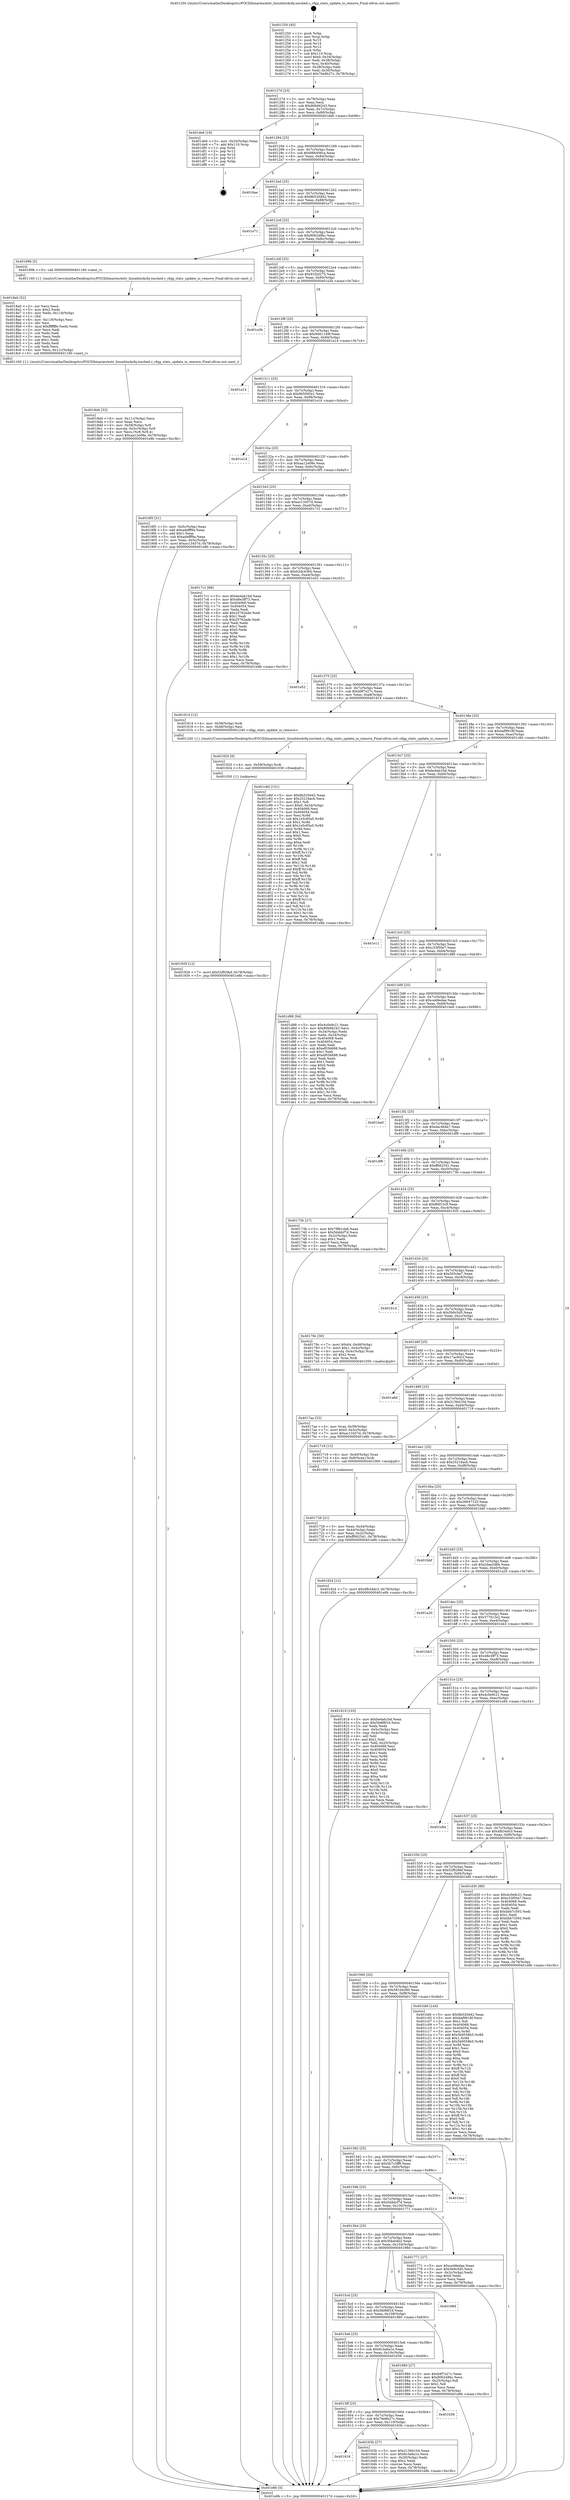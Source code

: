 digraph "0x401250" {
  label = "0x401250 (/mnt/c/Users/mathe/Desktop/tcc/POCII/binaries/extr_linuxblockcfq-iosched.c_cfqg_stats_update_io_remove_Final-ollvm.out::main(0))"
  labelloc = "t"
  node[shape=record]

  Entry [label="",width=0.3,height=0.3,shape=circle,fillcolor=black,style=filled]
  "0x40127d" [label="{
     0x40127d [23]\l
     | [instrs]\l
     &nbsp;&nbsp;0x40127d \<+3\>: mov -0x78(%rbp),%eax\l
     &nbsp;&nbsp;0x401280 \<+2\>: mov %eax,%ecx\l
     &nbsp;&nbsp;0x401282 \<+6\>: sub $0x80b66243,%ecx\l
     &nbsp;&nbsp;0x401288 \<+3\>: mov %eax,-0x7c(%rbp)\l
     &nbsp;&nbsp;0x40128b \<+3\>: mov %ecx,-0x80(%rbp)\l
     &nbsp;&nbsp;0x40128e \<+6\>: je 0000000000401de6 \<main+0xb96\>\l
  }"]
  "0x401de6" [label="{
     0x401de6 [19]\l
     | [instrs]\l
     &nbsp;&nbsp;0x401de6 \<+3\>: mov -0x24(%rbp),%eax\l
     &nbsp;&nbsp;0x401de9 \<+7\>: add $0x110,%rsp\l
     &nbsp;&nbsp;0x401df0 \<+1\>: pop %rbx\l
     &nbsp;&nbsp;0x401df1 \<+2\>: pop %r12\l
     &nbsp;&nbsp;0x401df3 \<+2\>: pop %r14\l
     &nbsp;&nbsp;0x401df5 \<+2\>: pop %r15\l
     &nbsp;&nbsp;0x401df7 \<+1\>: pop %rbp\l
     &nbsp;&nbsp;0x401df8 \<+1\>: ret\l
  }"]
  "0x401294" [label="{
     0x401294 [25]\l
     | [instrs]\l
     &nbsp;&nbsp;0x401294 \<+5\>: jmp 0000000000401299 \<main+0x49\>\l
     &nbsp;&nbsp;0x401299 \<+3\>: mov -0x7c(%rbp),%eax\l
     &nbsp;&nbsp;0x40129c \<+5\>: sub $0x886406ca,%eax\l
     &nbsp;&nbsp;0x4012a1 \<+6\>: mov %eax,-0x84(%rbp)\l
     &nbsp;&nbsp;0x4012a7 \<+6\>: je 00000000004016ae \<main+0x45e\>\l
  }"]
  Exit [label="",width=0.3,height=0.3,shape=circle,fillcolor=black,style=filled,peripheries=2]
  "0x4016ae" [label="{
     0x4016ae\l
  }", style=dashed]
  "0x4012ad" [label="{
     0x4012ad [25]\l
     | [instrs]\l
     &nbsp;&nbsp;0x4012ad \<+5\>: jmp 00000000004012b2 \<main+0x62\>\l
     &nbsp;&nbsp;0x4012b2 \<+3\>: mov -0x7c(%rbp),%eax\l
     &nbsp;&nbsp;0x4012b5 \<+5\>: sub $0x8b520d42,%eax\l
     &nbsp;&nbsp;0x4012ba \<+6\>: mov %eax,-0x88(%rbp)\l
     &nbsp;&nbsp;0x4012c0 \<+6\>: je 0000000000401e71 \<main+0xc21\>\l
  }"]
  "0x401929" [label="{
     0x401929 [12]\l
     | [instrs]\l
     &nbsp;&nbsp;0x401929 \<+7\>: movl $0x52f828ef,-0x78(%rbp)\l
     &nbsp;&nbsp;0x401930 \<+5\>: jmp 0000000000401e8b \<main+0xc3b\>\l
  }"]
  "0x401e71" [label="{
     0x401e71\l
  }", style=dashed]
  "0x4012c6" [label="{
     0x4012c6 [25]\l
     | [instrs]\l
     &nbsp;&nbsp;0x4012c6 \<+5\>: jmp 00000000004012cb \<main+0x7b\>\l
     &nbsp;&nbsp;0x4012cb \<+3\>: mov -0x7c(%rbp),%eax\l
     &nbsp;&nbsp;0x4012ce \<+5\>: sub $0x906248bc,%eax\l
     &nbsp;&nbsp;0x4012d3 \<+6\>: mov %eax,-0x8c(%rbp)\l
     &nbsp;&nbsp;0x4012d9 \<+6\>: je 000000000040189b \<main+0x64b\>\l
  }"]
  "0x401920" [label="{
     0x401920 [9]\l
     | [instrs]\l
     &nbsp;&nbsp;0x401920 \<+4\>: mov -0x58(%rbp),%rdi\l
     &nbsp;&nbsp;0x401924 \<+5\>: call 0000000000401030 \<free@plt\>\l
     | [calls]\l
     &nbsp;&nbsp;0x401030 \{1\} (unknown)\l
  }"]
  "0x40189b" [label="{
     0x40189b [5]\l
     | [instrs]\l
     &nbsp;&nbsp;0x40189b \<+5\>: call 0000000000401160 \<next_i\>\l
     | [calls]\l
     &nbsp;&nbsp;0x401160 \{1\} (/mnt/c/Users/mathe/Desktop/tcc/POCII/binaries/extr_linuxblockcfq-iosched.c_cfqg_stats_update_io_remove_Final-ollvm.out::next_i)\l
  }"]
  "0x4012df" [label="{
     0x4012df [25]\l
     | [instrs]\l
     &nbsp;&nbsp;0x4012df \<+5\>: jmp 00000000004012e4 \<main+0x94\>\l
     &nbsp;&nbsp;0x4012e4 \<+3\>: mov -0x7c(%rbp),%eax\l
     &nbsp;&nbsp;0x4012e7 \<+5\>: sub $0x91f2d275,%eax\l
     &nbsp;&nbsp;0x4012ec \<+6\>: mov %eax,-0x90(%rbp)\l
     &nbsp;&nbsp;0x4012f2 \<+6\>: je 0000000000401a3b \<main+0x7eb\>\l
  }"]
  "0x4018d4" [label="{
     0x4018d4 [33]\l
     | [instrs]\l
     &nbsp;&nbsp;0x4018d4 \<+6\>: mov -0x11c(%rbp),%ecx\l
     &nbsp;&nbsp;0x4018da \<+3\>: imul %eax,%ecx\l
     &nbsp;&nbsp;0x4018dd \<+4\>: mov -0x58(%rbp),%r8\l
     &nbsp;&nbsp;0x4018e1 \<+4\>: movslq -0x5c(%rbp),%r9\l
     &nbsp;&nbsp;0x4018e5 \<+4\>: mov %ecx,(%r8,%r9,4)\l
     &nbsp;&nbsp;0x4018e9 \<+7\>: movl $0xaa12e08e,-0x78(%rbp)\l
     &nbsp;&nbsp;0x4018f0 \<+5\>: jmp 0000000000401e8b \<main+0xc3b\>\l
  }"]
  "0x401a3b" [label="{
     0x401a3b\l
  }", style=dashed]
  "0x4012f8" [label="{
     0x4012f8 [25]\l
     | [instrs]\l
     &nbsp;&nbsp;0x4012f8 \<+5\>: jmp 00000000004012fd \<main+0xad\>\l
     &nbsp;&nbsp;0x4012fd \<+3\>: mov -0x7c(%rbp),%eax\l
     &nbsp;&nbsp;0x401300 \<+5\>: sub $0x9461149f,%eax\l
     &nbsp;&nbsp;0x401305 \<+6\>: mov %eax,-0x94(%rbp)\l
     &nbsp;&nbsp;0x40130b \<+6\>: je 0000000000401a14 \<main+0x7c4\>\l
  }"]
  "0x4018a0" [label="{
     0x4018a0 [52]\l
     | [instrs]\l
     &nbsp;&nbsp;0x4018a0 \<+2\>: xor %ecx,%ecx\l
     &nbsp;&nbsp;0x4018a2 \<+5\>: mov $0x2,%edx\l
     &nbsp;&nbsp;0x4018a7 \<+6\>: mov %edx,-0x118(%rbp)\l
     &nbsp;&nbsp;0x4018ad \<+1\>: cltd\l
     &nbsp;&nbsp;0x4018ae \<+6\>: mov -0x118(%rbp),%esi\l
     &nbsp;&nbsp;0x4018b4 \<+2\>: idiv %esi\l
     &nbsp;&nbsp;0x4018b6 \<+6\>: imul $0xfffffffe,%edx,%edx\l
     &nbsp;&nbsp;0x4018bc \<+2\>: mov %ecx,%edi\l
     &nbsp;&nbsp;0x4018be \<+2\>: sub %edx,%edi\l
     &nbsp;&nbsp;0x4018c0 \<+2\>: mov %ecx,%edx\l
     &nbsp;&nbsp;0x4018c2 \<+3\>: sub $0x1,%edx\l
     &nbsp;&nbsp;0x4018c5 \<+2\>: add %edx,%edi\l
     &nbsp;&nbsp;0x4018c7 \<+2\>: sub %edi,%ecx\l
     &nbsp;&nbsp;0x4018c9 \<+6\>: mov %ecx,-0x11c(%rbp)\l
     &nbsp;&nbsp;0x4018cf \<+5\>: call 0000000000401160 \<next_i\>\l
     | [calls]\l
     &nbsp;&nbsp;0x401160 \{1\} (/mnt/c/Users/mathe/Desktop/tcc/POCII/binaries/extr_linuxblockcfq-iosched.c_cfqg_stats_update_io_remove_Final-ollvm.out::next_i)\l
  }"]
  "0x401a14" [label="{
     0x401a14\l
  }", style=dashed]
  "0x401311" [label="{
     0x401311 [25]\l
     | [instrs]\l
     &nbsp;&nbsp;0x401311 \<+5\>: jmp 0000000000401316 \<main+0xc6\>\l
     &nbsp;&nbsp;0x401316 \<+3\>: mov -0x7c(%rbp),%eax\l
     &nbsp;&nbsp;0x401319 \<+5\>: sub $0x9b5092e1,%eax\l
     &nbsp;&nbsp;0x40131e \<+6\>: mov %eax,-0x98(%rbp)\l
     &nbsp;&nbsp;0x401324 \<+6\>: je 0000000000401e1d \<main+0xbcd\>\l
  }"]
  "0x4017aa" [label="{
     0x4017aa [23]\l
     | [instrs]\l
     &nbsp;&nbsp;0x4017aa \<+4\>: mov %rax,-0x58(%rbp)\l
     &nbsp;&nbsp;0x4017ae \<+7\>: movl $0x0,-0x5c(%rbp)\l
     &nbsp;&nbsp;0x4017b5 \<+7\>: movl $0xac13457d,-0x78(%rbp)\l
     &nbsp;&nbsp;0x4017bc \<+5\>: jmp 0000000000401e8b \<main+0xc3b\>\l
  }"]
  "0x401e1d" [label="{
     0x401e1d\l
  }", style=dashed]
  "0x40132a" [label="{
     0x40132a [25]\l
     | [instrs]\l
     &nbsp;&nbsp;0x40132a \<+5\>: jmp 000000000040132f \<main+0xdf\>\l
     &nbsp;&nbsp;0x40132f \<+3\>: mov -0x7c(%rbp),%eax\l
     &nbsp;&nbsp;0x401332 \<+5\>: sub $0xaa12e08e,%eax\l
     &nbsp;&nbsp;0x401337 \<+6\>: mov %eax,-0x9c(%rbp)\l
     &nbsp;&nbsp;0x40133d \<+6\>: je 00000000004018f5 \<main+0x6a5\>\l
  }"]
  "0x401726" [label="{
     0x401726 [21]\l
     | [instrs]\l
     &nbsp;&nbsp;0x401726 \<+3\>: mov %eax,-0x44(%rbp)\l
     &nbsp;&nbsp;0x401729 \<+3\>: mov -0x44(%rbp),%eax\l
     &nbsp;&nbsp;0x40172c \<+3\>: mov %eax,-0x2c(%rbp)\l
     &nbsp;&nbsp;0x40172f \<+7\>: movl $0xff062541,-0x78(%rbp)\l
     &nbsp;&nbsp;0x401736 \<+5\>: jmp 0000000000401e8b \<main+0xc3b\>\l
  }"]
  "0x4018f5" [label="{
     0x4018f5 [31]\l
     | [instrs]\l
     &nbsp;&nbsp;0x4018f5 \<+3\>: mov -0x5c(%rbp),%eax\l
     &nbsp;&nbsp;0x4018f8 \<+5\>: add $0xadefff9a,%eax\l
     &nbsp;&nbsp;0x4018fd \<+3\>: add $0x1,%eax\l
     &nbsp;&nbsp;0x401900 \<+5\>: sub $0xadefff9a,%eax\l
     &nbsp;&nbsp;0x401905 \<+3\>: mov %eax,-0x5c(%rbp)\l
     &nbsp;&nbsp;0x401908 \<+7\>: movl $0xac13457d,-0x78(%rbp)\l
     &nbsp;&nbsp;0x40190f \<+5\>: jmp 0000000000401e8b \<main+0xc3b\>\l
  }"]
  "0x401343" [label="{
     0x401343 [25]\l
     | [instrs]\l
     &nbsp;&nbsp;0x401343 \<+5\>: jmp 0000000000401348 \<main+0xf8\>\l
     &nbsp;&nbsp;0x401348 \<+3\>: mov -0x7c(%rbp),%eax\l
     &nbsp;&nbsp;0x40134b \<+5\>: sub $0xac13457d,%eax\l
     &nbsp;&nbsp;0x401350 \<+6\>: mov %eax,-0xa0(%rbp)\l
     &nbsp;&nbsp;0x401356 \<+6\>: je 00000000004017c1 \<main+0x571\>\l
  }"]
  "0x401250" [label="{
     0x401250 [45]\l
     | [instrs]\l
     &nbsp;&nbsp;0x401250 \<+1\>: push %rbp\l
     &nbsp;&nbsp;0x401251 \<+3\>: mov %rsp,%rbp\l
     &nbsp;&nbsp;0x401254 \<+2\>: push %r15\l
     &nbsp;&nbsp;0x401256 \<+2\>: push %r14\l
     &nbsp;&nbsp;0x401258 \<+2\>: push %r12\l
     &nbsp;&nbsp;0x40125a \<+1\>: push %rbx\l
     &nbsp;&nbsp;0x40125b \<+7\>: sub $0x110,%rsp\l
     &nbsp;&nbsp;0x401262 \<+7\>: movl $0x0,-0x34(%rbp)\l
     &nbsp;&nbsp;0x401269 \<+3\>: mov %edi,-0x38(%rbp)\l
     &nbsp;&nbsp;0x40126c \<+4\>: mov %rsi,-0x40(%rbp)\l
     &nbsp;&nbsp;0x401270 \<+3\>: mov -0x38(%rbp),%edi\l
     &nbsp;&nbsp;0x401273 \<+3\>: mov %edi,-0x30(%rbp)\l
     &nbsp;&nbsp;0x401276 \<+7\>: movl $0x76e8b27c,-0x78(%rbp)\l
  }"]
  "0x4017c1" [label="{
     0x4017c1 [88]\l
     | [instrs]\l
     &nbsp;&nbsp;0x4017c1 \<+5\>: mov $0xbe4ab1bd,%eax\l
     &nbsp;&nbsp;0x4017c6 \<+5\>: mov $0x48e3ff73,%ecx\l
     &nbsp;&nbsp;0x4017cb \<+7\>: mov 0x404068,%edx\l
     &nbsp;&nbsp;0x4017d2 \<+7\>: mov 0x404054,%esi\l
     &nbsp;&nbsp;0x4017d9 \<+2\>: mov %edx,%edi\l
     &nbsp;&nbsp;0x4017db \<+6\>: add $0x25762ede,%edi\l
     &nbsp;&nbsp;0x4017e1 \<+3\>: sub $0x1,%edi\l
     &nbsp;&nbsp;0x4017e4 \<+6\>: sub $0x25762ede,%edi\l
     &nbsp;&nbsp;0x4017ea \<+3\>: imul %edi,%edx\l
     &nbsp;&nbsp;0x4017ed \<+3\>: and $0x1,%edx\l
     &nbsp;&nbsp;0x4017f0 \<+3\>: cmp $0x0,%edx\l
     &nbsp;&nbsp;0x4017f3 \<+4\>: sete %r8b\l
     &nbsp;&nbsp;0x4017f7 \<+3\>: cmp $0xa,%esi\l
     &nbsp;&nbsp;0x4017fa \<+4\>: setl %r9b\l
     &nbsp;&nbsp;0x4017fe \<+3\>: mov %r8b,%r10b\l
     &nbsp;&nbsp;0x401801 \<+3\>: and %r9b,%r10b\l
     &nbsp;&nbsp;0x401804 \<+3\>: xor %r9b,%r8b\l
     &nbsp;&nbsp;0x401807 \<+3\>: or %r8b,%r10b\l
     &nbsp;&nbsp;0x40180a \<+4\>: test $0x1,%r10b\l
     &nbsp;&nbsp;0x40180e \<+3\>: cmovne %ecx,%eax\l
     &nbsp;&nbsp;0x401811 \<+3\>: mov %eax,-0x78(%rbp)\l
     &nbsp;&nbsp;0x401814 \<+5\>: jmp 0000000000401e8b \<main+0xc3b\>\l
  }"]
  "0x40135c" [label="{
     0x40135c [25]\l
     | [instrs]\l
     &nbsp;&nbsp;0x40135c \<+5\>: jmp 0000000000401361 \<main+0x111\>\l
     &nbsp;&nbsp;0x401361 \<+3\>: mov -0x7c(%rbp),%eax\l
     &nbsp;&nbsp;0x401364 \<+5\>: sub $0xb2dc4364,%eax\l
     &nbsp;&nbsp;0x401369 \<+6\>: mov %eax,-0xa4(%rbp)\l
     &nbsp;&nbsp;0x40136f \<+6\>: je 0000000000401e52 \<main+0xc02\>\l
  }"]
  "0x401e8b" [label="{
     0x401e8b [5]\l
     | [instrs]\l
     &nbsp;&nbsp;0x401e8b \<+5\>: jmp 000000000040127d \<main+0x2d\>\l
  }"]
  "0x401e52" [label="{
     0x401e52\l
  }", style=dashed]
  "0x401375" [label="{
     0x401375 [25]\l
     | [instrs]\l
     &nbsp;&nbsp;0x401375 \<+5\>: jmp 000000000040137a \<main+0x12a\>\l
     &nbsp;&nbsp;0x40137a \<+3\>: mov -0x7c(%rbp),%eax\l
     &nbsp;&nbsp;0x40137d \<+5\>: sub $0xb9f7e27c,%eax\l
     &nbsp;&nbsp;0x401382 \<+6\>: mov %eax,-0xa8(%rbp)\l
     &nbsp;&nbsp;0x401388 \<+6\>: je 0000000000401914 \<main+0x6c4\>\l
  }"]
  "0x401618" [label="{
     0x401618\l
  }", style=dashed]
  "0x401914" [label="{
     0x401914 [12]\l
     | [instrs]\l
     &nbsp;&nbsp;0x401914 \<+4\>: mov -0x58(%rbp),%rdi\l
     &nbsp;&nbsp;0x401918 \<+3\>: mov -0x48(%rbp),%esi\l
     &nbsp;&nbsp;0x40191b \<+5\>: call 0000000000401240 \<cfqg_stats_update_io_remove\>\l
     | [calls]\l
     &nbsp;&nbsp;0x401240 \{1\} (/mnt/c/Users/mathe/Desktop/tcc/POCII/binaries/extr_linuxblockcfq-iosched.c_cfqg_stats_update_io_remove_Final-ollvm.out::cfqg_stats_update_io_remove)\l
  }"]
  "0x40138e" [label="{
     0x40138e [25]\l
     | [instrs]\l
     &nbsp;&nbsp;0x40138e \<+5\>: jmp 0000000000401393 \<main+0x143\>\l
     &nbsp;&nbsp;0x401393 \<+3\>: mov -0x7c(%rbp),%eax\l
     &nbsp;&nbsp;0x401396 \<+5\>: sub $0xbaf9918f,%eax\l
     &nbsp;&nbsp;0x40139b \<+6\>: mov %eax,-0xac(%rbp)\l
     &nbsp;&nbsp;0x4013a1 \<+6\>: je 0000000000401c8d \<main+0xa3d\>\l
  }"]
  "0x40163b" [label="{
     0x40163b [27]\l
     | [instrs]\l
     &nbsp;&nbsp;0x40163b \<+5\>: mov $0x21364104,%eax\l
     &nbsp;&nbsp;0x401640 \<+5\>: mov $0x6c3a6a1e,%ecx\l
     &nbsp;&nbsp;0x401645 \<+3\>: mov -0x30(%rbp),%edx\l
     &nbsp;&nbsp;0x401648 \<+3\>: cmp $0x2,%edx\l
     &nbsp;&nbsp;0x40164b \<+3\>: cmovne %ecx,%eax\l
     &nbsp;&nbsp;0x40164e \<+3\>: mov %eax,-0x78(%rbp)\l
     &nbsp;&nbsp;0x401651 \<+5\>: jmp 0000000000401e8b \<main+0xc3b\>\l
  }"]
  "0x401c8d" [label="{
     0x401c8d [151]\l
     | [instrs]\l
     &nbsp;&nbsp;0x401c8d \<+5\>: mov $0x8b520d42,%eax\l
     &nbsp;&nbsp;0x401c92 \<+5\>: mov $0x25218acb,%ecx\l
     &nbsp;&nbsp;0x401c97 \<+2\>: mov $0x1,%dl\l
     &nbsp;&nbsp;0x401c99 \<+7\>: movl $0x0,-0x34(%rbp)\l
     &nbsp;&nbsp;0x401ca0 \<+7\>: mov 0x404068,%esi\l
     &nbsp;&nbsp;0x401ca7 \<+7\>: mov 0x404054,%edi\l
     &nbsp;&nbsp;0x401cae \<+3\>: mov %esi,%r8d\l
     &nbsp;&nbsp;0x401cb1 \<+7\>: sub $0x1e5c85a5,%r8d\l
     &nbsp;&nbsp;0x401cb8 \<+4\>: sub $0x1,%r8d\l
     &nbsp;&nbsp;0x401cbc \<+7\>: add $0x1e5c85a5,%r8d\l
     &nbsp;&nbsp;0x401cc3 \<+4\>: imul %r8d,%esi\l
     &nbsp;&nbsp;0x401cc7 \<+3\>: and $0x1,%esi\l
     &nbsp;&nbsp;0x401cca \<+3\>: cmp $0x0,%esi\l
     &nbsp;&nbsp;0x401ccd \<+4\>: sete %r9b\l
     &nbsp;&nbsp;0x401cd1 \<+3\>: cmp $0xa,%edi\l
     &nbsp;&nbsp;0x401cd4 \<+4\>: setl %r10b\l
     &nbsp;&nbsp;0x401cd8 \<+3\>: mov %r9b,%r11b\l
     &nbsp;&nbsp;0x401cdb \<+4\>: xor $0xff,%r11b\l
     &nbsp;&nbsp;0x401cdf \<+3\>: mov %r10b,%bl\l
     &nbsp;&nbsp;0x401ce2 \<+3\>: xor $0xff,%bl\l
     &nbsp;&nbsp;0x401ce5 \<+3\>: xor $0x1,%dl\l
     &nbsp;&nbsp;0x401ce8 \<+3\>: mov %r11b,%r14b\l
     &nbsp;&nbsp;0x401ceb \<+4\>: and $0xff,%r14b\l
     &nbsp;&nbsp;0x401cef \<+3\>: and %dl,%r9b\l
     &nbsp;&nbsp;0x401cf2 \<+3\>: mov %bl,%r15b\l
     &nbsp;&nbsp;0x401cf5 \<+4\>: and $0xff,%r15b\l
     &nbsp;&nbsp;0x401cf9 \<+3\>: and %dl,%r10b\l
     &nbsp;&nbsp;0x401cfc \<+3\>: or %r9b,%r14b\l
     &nbsp;&nbsp;0x401cff \<+3\>: or %r10b,%r15b\l
     &nbsp;&nbsp;0x401d02 \<+3\>: xor %r15b,%r14b\l
     &nbsp;&nbsp;0x401d05 \<+3\>: or %bl,%r11b\l
     &nbsp;&nbsp;0x401d08 \<+4\>: xor $0xff,%r11b\l
     &nbsp;&nbsp;0x401d0c \<+3\>: or $0x1,%dl\l
     &nbsp;&nbsp;0x401d0f \<+3\>: and %dl,%r11b\l
     &nbsp;&nbsp;0x401d12 \<+3\>: or %r11b,%r14b\l
     &nbsp;&nbsp;0x401d15 \<+4\>: test $0x1,%r14b\l
     &nbsp;&nbsp;0x401d19 \<+3\>: cmovne %ecx,%eax\l
     &nbsp;&nbsp;0x401d1c \<+3\>: mov %eax,-0x78(%rbp)\l
     &nbsp;&nbsp;0x401d1f \<+5\>: jmp 0000000000401e8b \<main+0xc3b\>\l
  }"]
  "0x4013a7" [label="{
     0x4013a7 [25]\l
     | [instrs]\l
     &nbsp;&nbsp;0x4013a7 \<+5\>: jmp 00000000004013ac \<main+0x15c\>\l
     &nbsp;&nbsp;0x4013ac \<+3\>: mov -0x7c(%rbp),%eax\l
     &nbsp;&nbsp;0x4013af \<+5\>: sub $0xbe4ab1bd,%eax\l
     &nbsp;&nbsp;0x4013b4 \<+6\>: mov %eax,-0xb0(%rbp)\l
     &nbsp;&nbsp;0x4013ba \<+6\>: je 0000000000401e11 \<main+0xbc1\>\l
  }"]
  "0x4015ff" [label="{
     0x4015ff [25]\l
     | [instrs]\l
     &nbsp;&nbsp;0x4015ff \<+5\>: jmp 0000000000401604 \<main+0x3b4\>\l
     &nbsp;&nbsp;0x401604 \<+3\>: mov -0x7c(%rbp),%eax\l
     &nbsp;&nbsp;0x401607 \<+5\>: sub $0x76e8b27c,%eax\l
     &nbsp;&nbsp;0x40160c \<+6\>: mov %eax,-0x110(%rbp)\l
     &nbsp;&nbsp;0x401612 \<+6\>: je 000000000040163b \<main+0x3eb\>\l
  }"]
  "0x401e11" [label="{
     0x401e11\l
  }", style=dashed]
  "0x4013c0" [label="{
     0x4013c0 [25]\l
     | [instrs]\l
     &nbsp;&nbsp;0x4013c0 \<+5\>: jmp 00000000004013c5 \<main+0x175\>\l
     &nbsp;&nbsp;0x4013c5 \<+3\>: mov -0x7c(%rbp),%eax\l
     &nbsp;&nbsp;0x4013c8 \<+5\>: sub $0xc33f50e7,%eax\l
     &nbsp;&nbsp;0x4013cd \<+6\>: mov %eax,-0xb4(%rbp)\l
     &nbsp;&nbsp;0x4013d3 \<+6\>: je 0000000000401d88 \<main+0xb38\>\l
  }"]
  "0x401656" [label="{
     0x401656\l
  }", style=dashed]
  "0x401d88" [label="{
     0x401d88 [94]\l
     | [instrs]\l
     &nbsp;&nbsp;0x401d88 \<+5\>: mov $0x4c0e9c21,%eax\l
     &nbsp;&nbsp;0x401d8d \<+5\>: mov $0x80b66243,%ecx\l
     &nbsp;&nbsp;0x401d92 \<+3\>: mov -0x34(%rbp),%edx\l
     &nbsp;&nbsp;0x401d95 \<+3\>: mov %edx,-0x24(%rbp)\l
     &nbsp;&nbsp;0x401d98 \<+7\>: mov 0x404068,%edx\l
     &nbsp;&nbsp;0x401d9f \<+7\>: mov 0x404054,%esi\l
     &nbsp;&nbsp;0x401da6 \<+2\>: mov %edx,%edi\l
     &nbsp;&nbsp;0x401da8 \<+6\>: sub $0xef03b688,%edi\l
     &nbsp;&nbsp;0x401dae \<+3\>: sub $0x1,%edi\l
     &nbsp;&nbsp;0x401db1 \<+6\>: add $0xef03b688,%edi\l
     &nbsp;&nbsp;0x401db7 \<+3\>: imul %edi,%edx\l
     &nbsp;&nbsp;0x401dba \<+3\>: and $0x1,%edx\l
     &nbsp;&nbsp;0x401dbd \<+3\>: cmp $0x0,%edx\l
     &nbsp;&nbsp;0x401dc0 \<+4\>: sete %r8b\l
     &nbsp;&nbsp;0x401dc4 \<+3\>: cmp $0xa,%esi\l
     &nbsp;&nbsp;0x401dc7 \<+4\>: setl %r9b\l
     &nbsp;&nbsp;0x401dcb \<+3\>: mov %r8b,%r10b\l
     &nbsp;&nbsp;0x401dce \<+3\>: and %r9b,%r10b\l
     &nbsp;&nbsp;0x401dd1 \<+3\>: xor %r9b,%r8b\l
     &nbsp;&nbsp;0x401dd4 \<+3\>: or %r8b,%r10b\l
     &nbsp;&nbsp;0x401dd7 \<+4\>: test $0x1,%r10b\l
     &nbsp;&nbsp;0x401ddb \<+3\>: cmovne %ecx,%eax\l
     &nbsp;&nbsp;0x401dde \<+3\>: mov %eax,-0x78(%rbp)\l
     &nbsp;&nbsp;0x401de1 \<+5\>: jmp 0000000000401e8b \<main+0xc3b\>\l
  }"]
  "0x4013d9" [label="{
     0x4013d9 [25]\l
     | [instrs]\l
     &nbsp;&nbsp;0x4013d9 \<+5\>: jmp 00000000004013de \<main+0x18e\>\l
     &nbsp;&nbsp;0x4013de \<+3\>: mov -0x7c(%rbp),%eax\l
     &nbsp;&nbsp;0x4013e1 \<+5\>: sub $0xce48edae,%eax\l
     &nbsp;&nbsp;0x4013e6 \<+6\>: mov %eax,-0xb8(%rbp)\l
     &nbsp;&nbsp;0x4013ec \<+6\>: je 0000000000401be0 \<main+0x990\>\l
  }"]
  "0x4015e6" [label="{
     0x4015e6 [25]\l
     | [instrs]\l
     &nbsp;&nbsp;0x4015e6 \<+5\>: jmp 00000000004015eb \<main+0x39b\>\l
     &nbsp;&nbsp;0x4015eb \<+3\>: mov -0x7c(%rbp),%eax\l
     &nbsp;&nbsp;0x4015ee \<+5\>: sub $0x6c3a6a1e,%eax\l
     &nbsp;&nbsp;0x4015f3 \<+6\>: mov %eax,-0x10c(%rbp)\l
     &nbsp;&nbsp;0x4015f9 \<+6\>: je 0000000000401656 \<main+0x406\>\l
  }"]
  "0x401be0" [label="{
     0x401be0\l
  }", style=dashed]
  "0x4013f2" [label="{
     0x4013f2 [25]\l
     | [instrs]\l
     &nbsp;&nbsp;0x4013f2 \<+5\>: jmp 00000000004013f7 \<main+0x1a7\>\l
     &nbsp;&nbsp;0x4013f7 \<+3\>: mov -0x7c(%rbp),%eax\l
     &nbsp;&nbsp;0x4013fa \<+5\>: sub $0xdac4b6a7,%eax\l
     &nbsp;&nbsp;0x4013ff \<+6\>: mov %eax,-0xbc(%rbp)\l
     &nbsp;&nbsp;0x401405 \<+6\>: je 0000000000401df9 \<main+0xba9\>\l
  }"]
  "0x401880" [label="{
     0x401880 [27]\l
     | [instrs]\l
     &nbsp;&nbsp;0x401880 \<+5\>: mov $0xb9f7e27c,%eax\l
     &nbsp;&nbsp;0x401885 \<+5\>: mov $0x906248bc,%ecx\l
     &nbsp;&nbsp;0x40188a \<+3\>: mov -0x25(%rbp),%dl\l
     &nbsp;&nbsp;0x40188d \<+3\>: test $0x1,%dl\l
     &nbsp;&nbsp;0x401890 \<+3\>: cmovne %ecx,%eax\l
     &nbsp;&nbsp;0x401893 \<+3\>: mov %eax,-0x78(%rbp)\l
     &nbsp;&nbsp;0x401896 \<+5\>: jmp 0000000000401e8b \<main+0xc3b\>\l
  }"]
  "0x401df9" [label="{
     0x401df9\l
  }", style=dashed]
  "0x40140b" [label="{
     0x40140b [25]\l
     | [instrs]\l
     &nbsp;&nbsp;0x40140b \<+5\>: jmp 0000000000401410 \<main+0x1c0\>\l
     &nbsp;&nbsp;0x401410 \<+3\>: mov -0x7c(%rbp),%eax\l
     &nbsp;&nbsp;0x401413 \<+5\>: sub $0xff062541,%eax\l
     &nbsp;&nbsp;0x401418 \<+6\>: mov %eax,-0xc0(%rbp)\l
     &nbsp;&nbsp;0x40141e \<+6\>: je 000000000040173b \<main+0x4eb\>\l
  }"]
  "0x4015cd" [label="{
     0x4015cd [25]\l
     | [instrs]\l
     &nbsp;&nbsp;0x4015cd \<+5\>: jmp 00000000004015d2 \<main+0x382\>\l
     &nbsp;&nbsp;0x4015d2 \<+3\>: mov -0x7c(%rbp),%eax\l
     &nbsp;&nbsp;0x4015d5 \<+5\>: sub $0x5fe88f1d,%eax\l
     &nbsp;&nbsp;0x4015da \<+6\>: mov %eax,-0x108(%rbp)\l
     &nbsp;&nbsp;0x4015e0 \<+6\>: je 0000000000401880 \<main+0x630\>\l
  }"]
  "0x40173b" [label="{
     0x40173b [27]\l
     | [instrs]\l
     &nbsp;&nbsp;0x40173b \<+5\>: mov $0x7f9b1da8,%eax\l
     &nbsp;&nbsp;0x401740 \<+5\>: mov $0x5dddcf7d,%ecx\l
     &nbsp;&nbsp;0x401745 \<+3\>: mov -0x2c(%rbp),%edx\l
     &nbsp;&nbsp;0x401748 \<+3\>: cmp $0x1,%edx\l
     &nbsp;&nbsp;0x40174b \<+3\>: cmovl %ecx,%eax\l
     &nbsp;&nbsp;0x40174e \<+3\>: mov %eax,-0x78(%rbp)\l
     &nbsp;&nbsp;0x401751 \<+5\>: jmp 0000000000401e8b \<main+0xc3b\>\l
  }"]
  "0x401424" [label="{
     0x401424 [25]\l
     | [instrs]\l
     &nbsp;&nbsp;0x401424 \<+5\>: jmp 0000000000401429 \<main+0x1d9\>\l
     &nbsp;&nbsp;0x401429 \<+3\>: mov -0x7c(%rbp),%eax\l
     &nbsp;&nbsp;0x40142c \<+5\>: sub $0xff4f15c9,%eax\l
     &nbsp;&nbsp;0x401431 \<+6\>: mov %eax,-0xc4(%rbp)\l
     &nbsp;&nbsp;0x401437 \<+6\>: je 0000000000401935 \<main+0x6e5\>\l
  }"]
  "0x40198d" [label="{
     0x40198d\l
  }", style=dashed]
  "0x401935" [label="{
     0x401935\l
  }", style=dashed]
  "0x40143d" [label="{
     0x40143d [25]\l
     | [instrs]\l
     &nbsp;&nbsp;0x40143d \<+5\>: jmp 0000000000401442 \<main+0x1f2\>\l
     &nbsp;&nbsp;0x401442 \<+3\>: mov -0x7c(%rbp),%eax\l
     &nbsp;&nbsp;0x401445 \<+5\>: sub $0x505cbe7,%eax\l
     &nbsp;&nbsp;0x40144a \<+6\>: mov %eax,-0xc8(%rbp)\l
     &nbsp;&nbsp;0x401450 \<+6\>: je 0000000000401b1d \<main+0x8cd\>\l
  }"]
  "0x4015b4" [label="{
     0x4015b4 [25]\l
     | [instrs]\l
     &nbsp;&nbsp;0x4015b4 \<+5\>: jmp 00000000004015b9 \<main+0x369\>\l
     &nbsp;&nbsp;0x4015b9 \<+3\>: mov -0x7c(%rbp),%eax\l
     &nbsp;&nbsp;0x4015bc \<+5\>: sub $0x5f4eb4b2,%eax\l
     &nbsp;&nbsp;0x4015c1 \<+6\>: mov %eax,-0x104(%rbp)\l
     &nbsp;&nbsp;0x4015c7 \<+6\>: je 000000000040198d \<main+0x73d\>\l
  }"]
  "0x401b1d" [label="{
     0x401b1d\l
  }", style=dashed]
  "0x401456" [label="{
     0x401456 [25]\l
     | [instrs]\l
     &nbsp;&nbsp;0x401456 \<+5\>: jmp 000000000040145b \<main+0x20b\>\l
     &nbsp;&nbsp;0x40145b \<+3\>: mov -0x7c(%rbp),%eax\l
     &nbsp;&nbsp;0x40145e \<+5\>: sub $0x5b9c5d5,%eax\l
     &nbsp;&nbsp;0x401463 \<+6\>: mov %eax,-0xcc(%rbp)\l
     &nbsp;&nbsp;0x401469 \<+6\>: je 000000000040178c \<main+0x53c\>\l
  }"]
  "0x401771" [label="{
     0x401771 [27]\l
     | [instrs]\l
     &nbsp;&nbsp;0x401771 \<+5\>: mov $0xce48edae,%eax\l
     &nbsp;&nbsp;0x401776 \<+5\>: mov $0x5b9c5d5,%ecx\l
     &nbsp;&nbsp;0x40177b \<+3\>: mov -0x2c(%rbp),%edx\l
     &nbsp;&nbsp;0x40177e \<+3\>: cmp $0x0,%edx\l
     &nbsp;&nbsp;0x401781 \<+3\>: cmove %ecx,%eax\l
     &nbsp;&nbsp;0x401784 \<+3\>: mov %eax,-0x78(%rbp)\l
     &nbsp;&nbsp;0x401787 \<+5\>: jmp 0000000000401e8b \<main+0xc3b\>\l
  }"]
  "0x40178c" [label="{
     0x40178c [30]\l
     | [instrs]\l
     &nbsp;&nbsp;0x40178c \<+7\>: movl $0x64,-0x48(%rbp)\l
     &nbsp;&nbsp;0x401793 \<+7\>: movl $0x1,-0x4c(%rbp)\l
     &nbsp;&nbsp;0x40179a \<+4\>: movslq -0x4c(%rbp),%rax\l
     &nbsp;&nbsp;0x40179e \<+4\>: shl $0x2,%rax\l
     &nbsp;&nbsp;0x4017a2 \<+3\>: mov %rax,%rdi\l
     &nbsp;&nbsp;0x4017a5 \<+5\>: call 0000000000401050 \<malloc@plt\>\l
     | [calls]\l
     &nbsp;&nbsp;0x401050 \{1\} (unknown)\l
  }"]
  "0x40146f" [label="{
     0x40146f [25]\l
     | [instrs]\l
     &nbsp;&nbsp;0x40146f \<+5\>: jmp 0000000000401474 \<main+0x224\>\l
     &nbsp;&nbsp;0x401474 \<+3\>: mov -0x7c(%rbp),%eax\l
     &nbsp;&nbsp;0x401477 \<+5\>: sub $0x17ac841f,%eax\l
     &nbsp;&nbsp;0x40147c \<+6\>: mov %eax,-0xd0(%rbp)\l
     &nbsp;&nbsp;0x401482 \<+6\>: je 0000000000401a8d \<main+0x83d\>\l
  }"]
  "0x40159b" [label="{
     0x40159b [25]\l
     | [instrs]\l
     &nbsp;&nbsp;0x40159b \<+5\>: jmp 00000000004015a0 \<main+0x350\>\l
     &nbsp;&nbsp;0x4015a0 \<+3\>: mov -0x7c(%rbp),%eax\l
     &nbsp;&nbsp;0x4015a3 \<+5\>: sub $0x5dddcf7d,%eax\l
     &nbsp;&nbsp;0x4015a8 \<+6\>: mov %eax,-0x100(%rbp)\l
     &nbsp;&nbsp;0x4015ae \<+6\>: je 0000000000401771 \<main+0x521\>\l
  }"]
  "0x401a8d" [label="{
     0x401a8d\l
  }", style=dashed]
  "0x401488" [label="{
     0x401488 [25]\l
     | [instrs]\l
     &nbsp;&nbsp;0x401488 \<+5\>: jmp 000000000040148d \<main+0x23d\>\l
     &nbsp;&nbsp;0x40148d \<+3\>: mov -0x7c(%rbp),%eax\l
     &nbsp;&nbsp;0x401490 \<+5\>: sub $0x21364104,%eax\l
     &nbsp;&nbsp;0x401495 \<+6\>: mov %eax,-0xd4(%rbp)\l
     &nbsp;&nbsp;0x40149b \<+6\>: je 0000000000401719 \<main+0x4c9\>\l
  }"]
  "0x401bec" [label="{
     0x401bec\l
  }", style=dashed]
  "0x401719" [label="{
     0x401719 [13]\l
     | [instrs]\l
     &nbsp;&nbsp;0x401719 \<+4\>: mov -0x40(%rbp),%rax\l
     &nbsp;&nbsp;0x40171d \<+4\>: mov 0x8(%rax),%rdi\l
     &nbsp;&nbsp;0x401721 \<+5\>: call 0000000000401060 \<atoi@plt\>\l
     | [calls]\l
     &nbsp;&nbsp;0x401060 \{1\} (unknown)\l
  }"]
  "0x4014a1" [label="{
     0x4014a1 [25]\l
     | [instrs]\l
     &nbsp;&nbsp;0x4014a1 \<+5\>: jmp 00000000004014a6 \<main+0x256\>\l
     &nbsp;&nbsp;0x4014a6 \<+3\>: mov -0x7c(%rbp),%eax\l
     &nbsp;&nbsp;0x4014a9 \<+5\>: sub $0x25218acb,%eax\l
     &nbsp;&nbsp;0x4014ae \<+6\>: mov %eax,-0xd8(%rbp)\l
     &nbsp;&nbsp;0x4014b4 \<+6\>: je 0000000000401d24 \<main+0xad4\>\l
  }"]
  "0x401582" [label="{
     0x401582 [25]\l
     | [instrs]\l
     &nbsp;&nbsp;0x401582 \<+5\>: jmp 0000000000401587 \<main+0x337\>\l
     &nbsp;&nbsp;0x401587 \<+3\>: mov -0x7c(%rbp),%eax\l
     &nbsp;&nbsp;0x40158a \<+5\>: sub $0x5b7c3ff8,%eax\l
     &nbsp;&nbsp;0x40158f \<+6\>: mov %eax,-0xfc(%rbp)\l
     &nbsp;&nbsp;0x401595 \<+6\>: je 0000000000401bec \<main+0x99c\>\l
  }"]
  "0x401d24" [label="{
     0x401d24 [12]\l
     | [instrs]\l
     &nbsp;&nbsp;0x401d24 \<+7\>: movl $0x4fb34dc3,-0x78(%rbp)\l
     &nbsp;&nbsp;0x401d2b \<+5\>: jmp 0000000000401e8b \<main+0xc3b\>\l
  }"]
  "0x4014ba" [label="{
     0x4014ba [25]\l
     | [instrs]\l
     &nbsp;&nbsp;0x4014ba \<+5\>: jmp 00000000004014bf \<main+0x26f\>\l
     &nbsp;&nbsp;0x4014bf \<+3\>: mov -0x7c(%rbp),%eax\l
     &nbsp;&nbsp;0x4014c2 \<+5\>: sub $0x26647125,%eax\l
     &nbsp;&nbsp;0x4014c7 \<+6\>: mov %eax,-0xdc(%rbp)\l
     &nbsp;&nbsp;0x4014cd \<+6\>: je 0000000000401bbf \<main+0x96f\>\l
  }"]
  "0x40170d" [label="{
     0x40170d\l
  }", style=dashed]
  "0x401bbf" [label="{
     0x401bbf\l
  }", style=dashed]
  "0x4014d3" [label="{
     0x4014d3 [25]\l
     | [instrs]\l
     &nbsp;&nbsp;0x4014d3 \<+5\>: jmp 00000000004014d8 \<main+0x288\>\l
     &nbsp;&nbsp;0x4014d8 \<+3\>: mov -0x7c(%rbp),%eax\l
     &nbsp;&nbsp;0x4014db \<+5\>: sub $0x2dae2d6b,%eax\l
     &nbsp;&nbsp;0x4014e0 \<+6\>: mov %eax,-0xe0(%rbp)\l
     &nbsp;&nbsp;0x4014e6 \<+6\>: je 0000000000401a20 \<main+0x7d0\>\l
  }"]
  "0x401569" [label="{
     0x401569 [25]\l
     | [instrs]\l
     &nbsp;&nbsp;0x401569 \<+5\>: jmp 000000000040156e \<main+0x31e\>\l
     &nbsp;&nbsp;0x40156e \<+3\>: mov -0x7c(%rbp),%eax\l
     &nbsp;&nbsp;0x401571 \<+5\>: sub $0x581b4380,%eax\l
     &nbsp;&nbsp;0x401576 \<+6\>: mov %eax,-0xf8(%rbp)\l
     &nbsp;&nbsp;0x40157c \<+6\>: je 000000000040170d \<main+0x4bd\>\l
  }"]
  "0x401a20" [label="{
     0x401a20\l
  }", style=dashed]
  "0x4014ec" [label="{
     0x4014ec [25]\l
     | [instrs]\l
     &nbsp;&nbsp;0x4014ec \<+5\>: jmp 00000000004014f1 \<main+0x2a1\>\l
     &nbsp;&nbsp;0x4014f1 \<+3\>: mov -0x7c(%rbp),%eax\l
     &nbsp;&nbsp;0x4014f4 \<+5\>: sub $0x377012e2,%eax\l
     &nbsp;&nbsp;0x4014f9 \<+6\>: mov %eax,-0xe4(%rbp)\l
     &nbsp;&nbsp;0x4014ff \<+6\>: je 0000000000401bb3 \<main+0x963\>\l
  }"]
  "0x401bfd" [label="{
     0x401bfd [144]\l
     | [instrs]\l
     &nbsp;&nbsp;0x401bfd \<+5\>: mov $0x8b520d42,%eax\l
     &nbsp;&nbsp;0x401c02 \<+5\>: mov $0xbaf9918f,%ecx\l
     &nbsp;&nbsp;0x401c07 \<+2\>: mov $0x1,%dl\l
     &nbsp;&nbsp;0x401c09 \<+7\>: mov 0x404068,%esi\l
     &nbsp;&nbsp;0x401c10 \<+7\>: mov 0x404054,%edi\l
     &nbsp;&nbsp;0x401c17 \<+3\>: mov %esi,%r8d\l
     &nbsp;&nbsp;0x401c1a \<+7\>: add $0x5b9558b5,%r8d\l
     &nbsp;&nbsp;0x401c21 \<+4\>: sub $0x1,%r8d\l
     &nbsp;&nbsp;0x401c25 \<+7\>: sub $0x5b9558b5,%r8d\l
     &nbsp;&nbsp;0x401c2c \<+4\>: imul %r8d,%esi\l
     &nbsp;&nbsp;0x401c30 \<+3\>: and $0x1,%esi\l
     &nbsp;&nbsp;0x401c33 \<+3\>: cmp $0x0,%esi\l
     &nbsp;&nbsp;0x401c36 \<+4\>: sete %r9b\l
     &nbsp;&nbsp;0x401c3a \<+3\>: cmp $0xa,%edi\l
     &nbsp;&nbsp;0x401c3d \<+4\>: setl %r10b\l
     &nbsp;&nbsp;0x401c41 \<+3\>: mov %r9b,%r11b\l
     &nbsp;&nbsp;0x401c44 \<+4\>: xor $0xff,%r11b\l
     &nbsp;&nbsp;0x401c48 \<+3\>: mov %r10b,%bl\l
     &nbsp;&nbsp;0x401c4b \<+3\>: xor $0xff,%bl\l
     &nbsp;&nbsp;0x401c4e \<+3\>: xor $0x0,%dl\l
     &nbsp;&nbsp;0x401c51 \<+3\>: mov %r11b,%r14b\l
     &nbsp;&nbsp;0x401c54 \<+4\>: and $0x0,%r14b\l
     &nbsp;&nbsp;0x401c58 \<+3\>: and %dl,%r9b\l
     &nbsp;&nbsp;0x401c5b \<+3\>: mov %bl,%r15b\l
     &nbsp;&nbsp;0x401c5e \<+4\>: and $0x0,%r15b\l
     &nbsp;&nbsp;0x401c62 \<+3\>: and %dl,%r10b\l
     &nbsp;&nbsp;0x401c65 \<+3\>: or %r9b,%r14b\l
     &nbsp;&nbsp;0x401c68 \<+3\>: or %r10b,%r15b\l
     &nbsp;&nbsp;0x401c6b \<+3\>: xor %r15b,%r14b\l
     &nbsp;&nbsp;0x401c6e \<+3\>: or %bl,%r11b\l
     &nbsp;&nbsp;0x401c71 \<+4\>: xor $0xff,%r11b\l
     &nbsp;&nbsp;0x401c75 \<+3\>: or $0x0,%dl\l
     &nbsp;&nbsp;0x401c78 \<+3\>: and %dl,%r11b\l
     &nbsp;&nbsp;0x401c7b \<+3\>: or %r11b,%r14b\l
     &nbsp;&nbsp;0x401c7e \<+4\>: test $0x1,%r14b\l
     &nbsp;&nbsp;0x401c82 \<+3\>: cmovne %ecx,%eax\l
     &nbsp;&nbsp;0x401c85 \<+3\>: mov %eax,-0x78(%rbp)\l
     &nbsp;&nbsp;0x401c88 \<+5\>: jmp 0000000000401e8b \<main+0xc3b\>\l
  }"]
  "0x401bb3" [label="{
     0x401bb3\l
  }", style=dashed]
  "0x401505" [label="{
     0x401505 [25]\l
     | [instrs]\l
     &nbsp;&nbsp;0x401505 \<+5\>: jmp 000000000040150a \<main+0x2ba\>\l
     &nbsp;&nbsp;0x40150a \<+3\>: mov -0x7c(%rbp),%eax\l
     &nbsp;&nbsp;0x40150d \<+5\>: sub $0x48e3ff73,%eax\l
     &nbsp;&nbsp;0x401512 \<+6\>: mov %eax,-0xe8(%rbp)\l
     &nbsp;&nbsp;0x401518 \<+6\>: je 0000000000401819 \<main+0x5c9\>\l
  }"]
  "0x401550" [label="{
     0x401550 [25]\l
     | [instrs]\l
     &nbsp;&nbsp;0x401550 \<+5\>: jmp 0000000000401555 \<main+0x305\>\l
     &nbsp;&nbsp;0x401555 \<+3\>: mov -0x7c(%rbp),%eax\l
     &nbsp;&nbsp;0x401558 \<+5\>: sub $0x52f828ef,%eax\l
     &nbsp;&nbsp;0x40155d \<+6\>: mov %eax,-0xf4(%rbp)\l
     &nbsp;&nbsp;0x401563 \<+6\>: je 0000000000401bfd \<main+0x9ad\>\l
  }"]
  "0x401819" [label="{
     0x401819 [103]\l
     | [instrs]\l
     &nbsp;&nbsp;0x401819 \<+5\>: mov $0xbe4ab1bd,%eax\l
     &nbsp;&nbsp;0x40181e \<+5\>: mov $0x5fe88f1d,%ecx\l
     &nbsp;&nbsp;0x401823 \<+2\>: xor %edx,%edx\l
     &nbsp;&nbsp;0x401825 \<+3\>: mov -0x5c(%rbp),%esi\l
     &nbsp;&nbsp;0x401828 \<+3\>: cmp -0x4c(%rbp),%esi\l
     &nbsp;&nbsp;0x40182b \<+4\>: setl %dil\l
     &nbsp;&nbsp;0x40182f \<+4\>: and $0x1,%dil\l
     &nbsp;&nbsp;0x401833 \<+4\>: mov %dil,-0x25(%rbp)\l
     &nbsp;&nbsp;0x401837 \<+7\>: mov 0x404068,%esi\l
     &nbsp;&nbsp;0x40183e \<+8\>: mov 0x404054,%r8d\l
     &nbsp;&nbsp;0x401846 \<+3\>: sub $0x1,%edx\l
     &nbsp;&nbsp;0x401849 \<+3\>: mov %esi,%r9d\l
     &nbsp;&nbsp;0x40184c \<+3\>: add %edx,%r9d\l
     &nbsp;&nbsp;0x40184f \<+4\>: imul %r9d,%esi\l
     &nbsp;&nbsp;0x401853 \<+3\>: and $0x1,%esi\l
     &nbsp;&nbsp;0x401856 \<+3\>: cmp $0x0,%esi\l
     &nbsp;&nbsp;0x401859 \<+4\>: sete %dil\l
     &nbsp;&nbsp;0x40185d \<+4\>: cmp $0xa,%r8d\l
     &nbsp;&nbsp;0x401861 \<+4\>: setl %r10b\l
     &nbsp;&nbsp;0x401865 \<+3\>: mov %dil,%r11b\l
     &nbsp;&nbsp;0x401868 \<+3\>: and %r10b,%r11b\l
     &nbsp;&nbsp;0x40186b \<+3\>: xor %r10b,%dil\l
     &nbsp;&nbsp;0x40186e \<+3\>: or %dil,%r11b\l
     &nbsp;&nbsp;0x401871 \<+4\>: test $0x1,%r11b\l
     &nbsp;&nbsp;0x401875 \<+3\>: cmovne %ecx,%eax\l
     &nbsp;&nbsp;0x401878 \<+3\>: mov %eax,-0x78(%rbp)\l
     &nbsp;&nbsp;0x40187b \<+5\>: jmp 0000000000401e8b \<main+0xc3b\>\l
  }"]
  "0x40151e" [label="{
     0x40151e [25]\l
     | [instrs]\l
     &nbsp;&nbsp;0x40151e \<+5\>: jmp 0000000000401523 \<main+0x2d3\>\l
     &nbsp;&nbsp;0x401523 \<+3\>: mov -0x7c(%rbp),%eax\l
     &nbsp;&nbsp;0x401526 \<+5\>: sub $0x4c0e9c21,%eax\l
     &nbsp;&nbsp;0x40152b \<+6\>: mov %eax,-0xec(%rbp)\l
     &nbsp;&nbsp;0x401531 \<+6\>: je 0000000000401e84 \<main+0xc34\>\l
  }"]
  "0x401d30" [label="{
     0x401d30 [88]\l
     | [instrs]\l
     &nbsp;&nbsp;0x401d30 \<+5\>: mov $0x4c0e9c21,%eax\l
     &nbsp;&nbsp;0x401d35 \<+5\>: mov $0xc33f50e7,%ecx\l
     &nbsp;&nbsp;0x401d3a \<+7\>: mov 0x404068,%edx\l
     &nbsp;&nbsp;0x401d41 \<+7\>: mov 0x404054,%esi\l
     &nbsp;&nbsp;0x401d48 \<+2\>: mov %edx,%edi\l
     &nbsp;&nbsp;0x401d4a \<+6\>: add $0xbbb7c593,%edi\l
     &nbsp;&nbsp;0x401d50 \<+3\>: sub $0x1,%edi\l
     &nbsp;&nbsp;0x401d53 \<+6\>: sub $0xbbb7c593,%edi\l
     &nbsp;&nbsp;0x401d59 \<+3\>: imul %edi,%edx\l
     &nbsp;&nbsp;0x401d5c \<+3\>: and $0x1,%edx\l
     &nbsp;&nbsp;0x401d5f \<+3\>: cmp $0x0,%edx\l
     &nbsp;&nbsp;0x401d62 \<+4\>: sete %r8b\l
     &nbsp;&nbsp;0x401d66 \<+3\>: cmp $0xa,%esi\l
     &nbsp;&nbsp;0x401d69 \<+4\>: setl %r9b\l
     &nbsp;&nbsp;0x401d6d \<+3\>: mov %r8b,%r10b\l
     &nbsp;&nbsp;0x401d70 \<+3\>: and %r9b,%r10b\l
     &nbsp;&nbsp;0x401d73 \<+3\>: xor %r9b,%r8b\l
     &nbsp;&nbsp;0x401d76 \<+3\>: or %r8b,%r10b\l
     &nbsp;&nbsp;0x401d79 \<+4\>: test $0x1,%r10b\l
     &nbsp;&nbsp;0x401d7d \<+3\>: cmovne %ecx,%eax\l
     &nbsp;&nbsp;0x401d80 \<+3\>: mov %eax,-0x78(%rbp)\l
     &nbsp;&nbsp;0x401d83 \<+5\>: jmp 0000000000401e8b \<main+0xc3b\>\l
  }"]
  "0x401e84" [label="{
     0x401e84\l
  }", style=dashed]
  "0x401537" [label="{
     0x401537 [25]\l
     | [instrs]\l
     &nbsp;&nbsp;0x401537 \<+5\>: jmp 000000000040153c \<main+0x2ec\>\l
     &nbsp;&nbsp;0x40153c \<+3\>: mov -0x7c(%rbp),%eax\l
     &nbsp;&nbsp;0x40153f \<+5\>: sub $0x4fb34dc3,%eax\l
     &nbsp;&nbsp;0x401544 \<+6\>: mov %eax,-0xf0(%rbp)\l
     &nbsp;&nbsp;0x40154a \<+6\>: je 0000000000401d30 \<main+0xae0\>\l
  }"]
  Entry -> "0x401250" [label=" 1"]
  "0x40127d" -> "0x401de6" [label=" 1"]
  "0x40127d" -> "0x401294" [label=" 19"]
  "0x401de6" -> Exit [label=" 1"]
  "0x401294" -> "0x4016ae" [label=" 0"]
  "0x401294" -> "0x4012ad" [label=" 19"]
  "0x401d88" -> "0x401e8b" [label=" 1"]
  "0x4012ad" -> "0x401e71" [label=" 0"]
  "0x4012ad" -> "0x4012c6" [label=" 19"]
  "0x401d30" -> "0x401e8b" [label=" 1"]
  "0x4012c6" -> "0x40189b" [label=" 1"]
  "0x4012c6" -> "0x4012df" [label=" 18"]
  "0x401d24" -> "0x401e8b" [label=" 1"]
  "0x4012df" -> "0x401a3b" [label=" 0"]
  "0x4012df" -> "0x4012f8" [label=" 18"]
  "0x401c8d" -> "0x401e8b" [label=" 1"]
  "0x4012f8" -> "0x401a14" [label=" 0"]
  "0x4012f8" -> "0x401311" [label=" 18"]
  "0x401bfd" -> "0x401e8b" [label=" 1"]
  "0x401311" -> "0x401e1d" [label=" 0"]
  "0x401311" -> "0x40132a" [label=" 18"]
  "0x401929" -> "0x401e8b" [label=" 1"]
  "0x40132a" -> "0x4018f5" [label=" 1"]
  "0x40132a" -> "0x401343" [label=" 17"]
  "0x401920" -> "0x401929" [label=" 1"]
  "0x401343" -> "0x4017c1" [label=" 2"]
  "0x401343" -> "0x40135c" [label=" 15"]
  "0x401914" -> "0x401920" [label=" 1"]
  "0x40135c" -> "0x401e52" [label=" 0"]
  "0x40135c" -> "0x401375" [label=" 15"]
  "0x4018f5" -> "0x401e8b" [label=" 1"]
  "0x401375" -> "0x401914" [label=" 1"]
  "0x401375" -> "0x40138e" [label=" 14"]
  "0x4018d4" -> "0x401e8b" [label=" 1"]
  "0x40138e" -> "0x401c8d" [label=" 1"]
  "0x40138e" -> "0x4013a7" [label=" 13"]
  "0x4018a0" -> "0x4018d4" [label=" 1"]
  "0x4013a7" -> "0x401e11" [label=" 0"]
  "0x4013a7" -> "0x4013c0" [label=" 13"]
  "0x401880" -> "0x401e8b" [label=" 2"]
  "0x4013c0" -> "0x401d88" [label=" 1"]
  "0x4013c0" -> "0x4013d9" [label=" 12"]
  "0x401819" -> "0x401e8b" [label=" 2"]
  "0x4013d9" -> "0x401be0" [label=" 0"]
  "0x4013d9" -> "0x4013f2" [label=" 12"]
  "0x4017aa" -> "0x401e8b" [label=" 1"]
  "0x4013f2" -> "0x401df9" [label=" 0"]
  "0x4013f2" -> "0x40140b" [label=" 12"]
  "0x40178c" -> "0x4017aa" [label=" 1"]
  "0x40140b" -> "0x40173b" [label=" 1"]
  "0x40140b" -> "0x401424" [label=" 11"]
  "0x40173b" -> "0x401e8b" [label=" 1"]
  "0x401424" -> "0x401935" [label=" 0"]
  "0x401424" -> "0x40143d" [label=" 11"]
  "0x401726" -> "0x401e8b" [label=" 1"]
  "0x40143d" -> "0x401b1d" [label=" 0"]
  "0x40143d" -> "0x401456" [label=" 11"]
  "0x401e8b" -> "0x40127d" [label=" 19"]
  "0x401456" -> "0x40178c" [label=" 1"]
  "0x401456" -> "0x40146f" [label=" 10"]
  "0x401250" -> "0x40127d" [label=" 1"]
  "0x40146f" -> "0x401a8d" [label=" 0"]
  "0x40146f" -> "0x401488" [label=" 10"]
  "0x4015ff" -> "0x401618" [label=" 0"]
  "0x401488" -> "0x401719" [label=" 1"]
  "0x401488" -> "0x4014a1" [label=" 9"]
  "0x4015ff" -> "0x40163b" [label=" 1"]
  "0x4014a1" -> "0x401d24" [label=" 1"]
  "0x4014a1" -> "0x4014ba" [label=" 8"]
  "0x4015e6" -> "0x4015ff" [label=" 1"]
  "0x4014ba" -> "0x401bbf" [label=" 0"]
  "0x4014ba" -> "0x4014d3" [label=" 8"]
  "0x4015e6" -> "0x401656" [label=" 0"]
  "0x4014d3" -> "0x401a20" [label=" 0"]
  "0x4014d3" -> "0x4014ec" [label=" 8"]
  "0x4015cd" -> "0x4015e6" [label=" 1"]
  "0x4014ec" -> "0x401bb3" [label=" 0"]
  "0x4014ec" -> "0x401505" [label=" 8"]
  "0x4015cd" -> "0x401880" [label=" 2"]
  "0x401505" -> "0x401819" [label=" 2"]
  "0x401505" -> "0x40151e" [label=" 6"]
  "0x4015b4" -> "0x4015cd" [label=" 3"]
  "0x40151e" -> "0x401e84" [label=" 0"]
  "0x40151e" -> "0x401537" [label=" 6"]
  "0x4015b4" -> "0x40198d" [label=" 0"]
  "0x401537" -> "0x401d30" [label=" 1"]
  "0x401537" -> "0x401550" [label=" 5"]
  "0x401771" -> "0x401e8b" [label=" 1"]
  "0x401550" -> "0x401bfd" [label=" 1"]
  "0x401550" -> "0x401569" [label=" 4"]
  "0x4017c1" -> "0x401e8b" [label=" 2"]
  "0x401569" -> "0x40170d" [label=" 0"]
  "0x401569" -> "0x401582" [label=" 4"]
  "0x40189b" -> "0x4018a0" [label=" 1"]
  "0x401582" -> "0x401bec" [label=" 0"]
  "0x401582" -> "0x40159b" [label=" 4"]
  "0x40163b" -> "0x401e8b" [label=" 1"]
  "0x40159b" -> "0x401771" [label=" 1"]
  "0x40159b" -> "0x4015b4" [label=" 3"]
  "0x401719" -> "0x401726" [label=" 1"]
}
